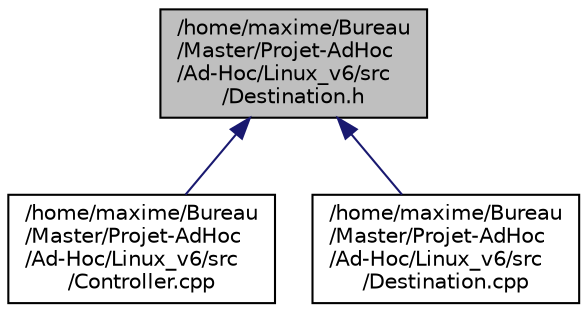 digraph "/home/maxime/Bureau/Master/Projet-AdHoc/Ad-Hoc/Linux_v6/src/Destination.h"
{
  edge [fontname="Helvetica",fontsize="10",labelfontname="Helvetica",labelfontsize="10"];
  node [fontname="Helvetica",fontsize="10",shape=record];
  Node1 [label="/home/maxime/Bureau\l/Master/Projet-AdHoc\l/Ad-Hoc/Linux_v6/src\l/Destination.h",height=0.2,width=0.4,color="black", fillcolor="grey75", style="filled" fontcolor="black"];
  Node1 -> Node2 [dir="back",color="midnightblue",fontsize="10",style="solid",fontname="Helvetica"];
  Node2 [label="/home/maxime/Bureau\l/Master/Projet-AdHoc\l/Ad-Hoc/Linux_v6/src\l/Controller.cpp",height=0.2,width=0.4,color="black", fillcolor="white", style="filled",URL="$_controller_8cpp.html",tooltip="Main class create Node, Listener, RoutingTable, Destination. "];
  Node1 -> Node3 [dir="back",color="midnightblue",fontsize="10",style="solid",fontname="Helvetica"];
  Node3 [label="/home/maxime/Bureau\l/Master/Projet-AdHoc\l/Ad-Hoc/Linux_v6/src\l/Destination.cpp",height=0.2,width=0.4,color="black", fillcolor="white", style="filled",URL="$_destination_8cpp.html"];
}
